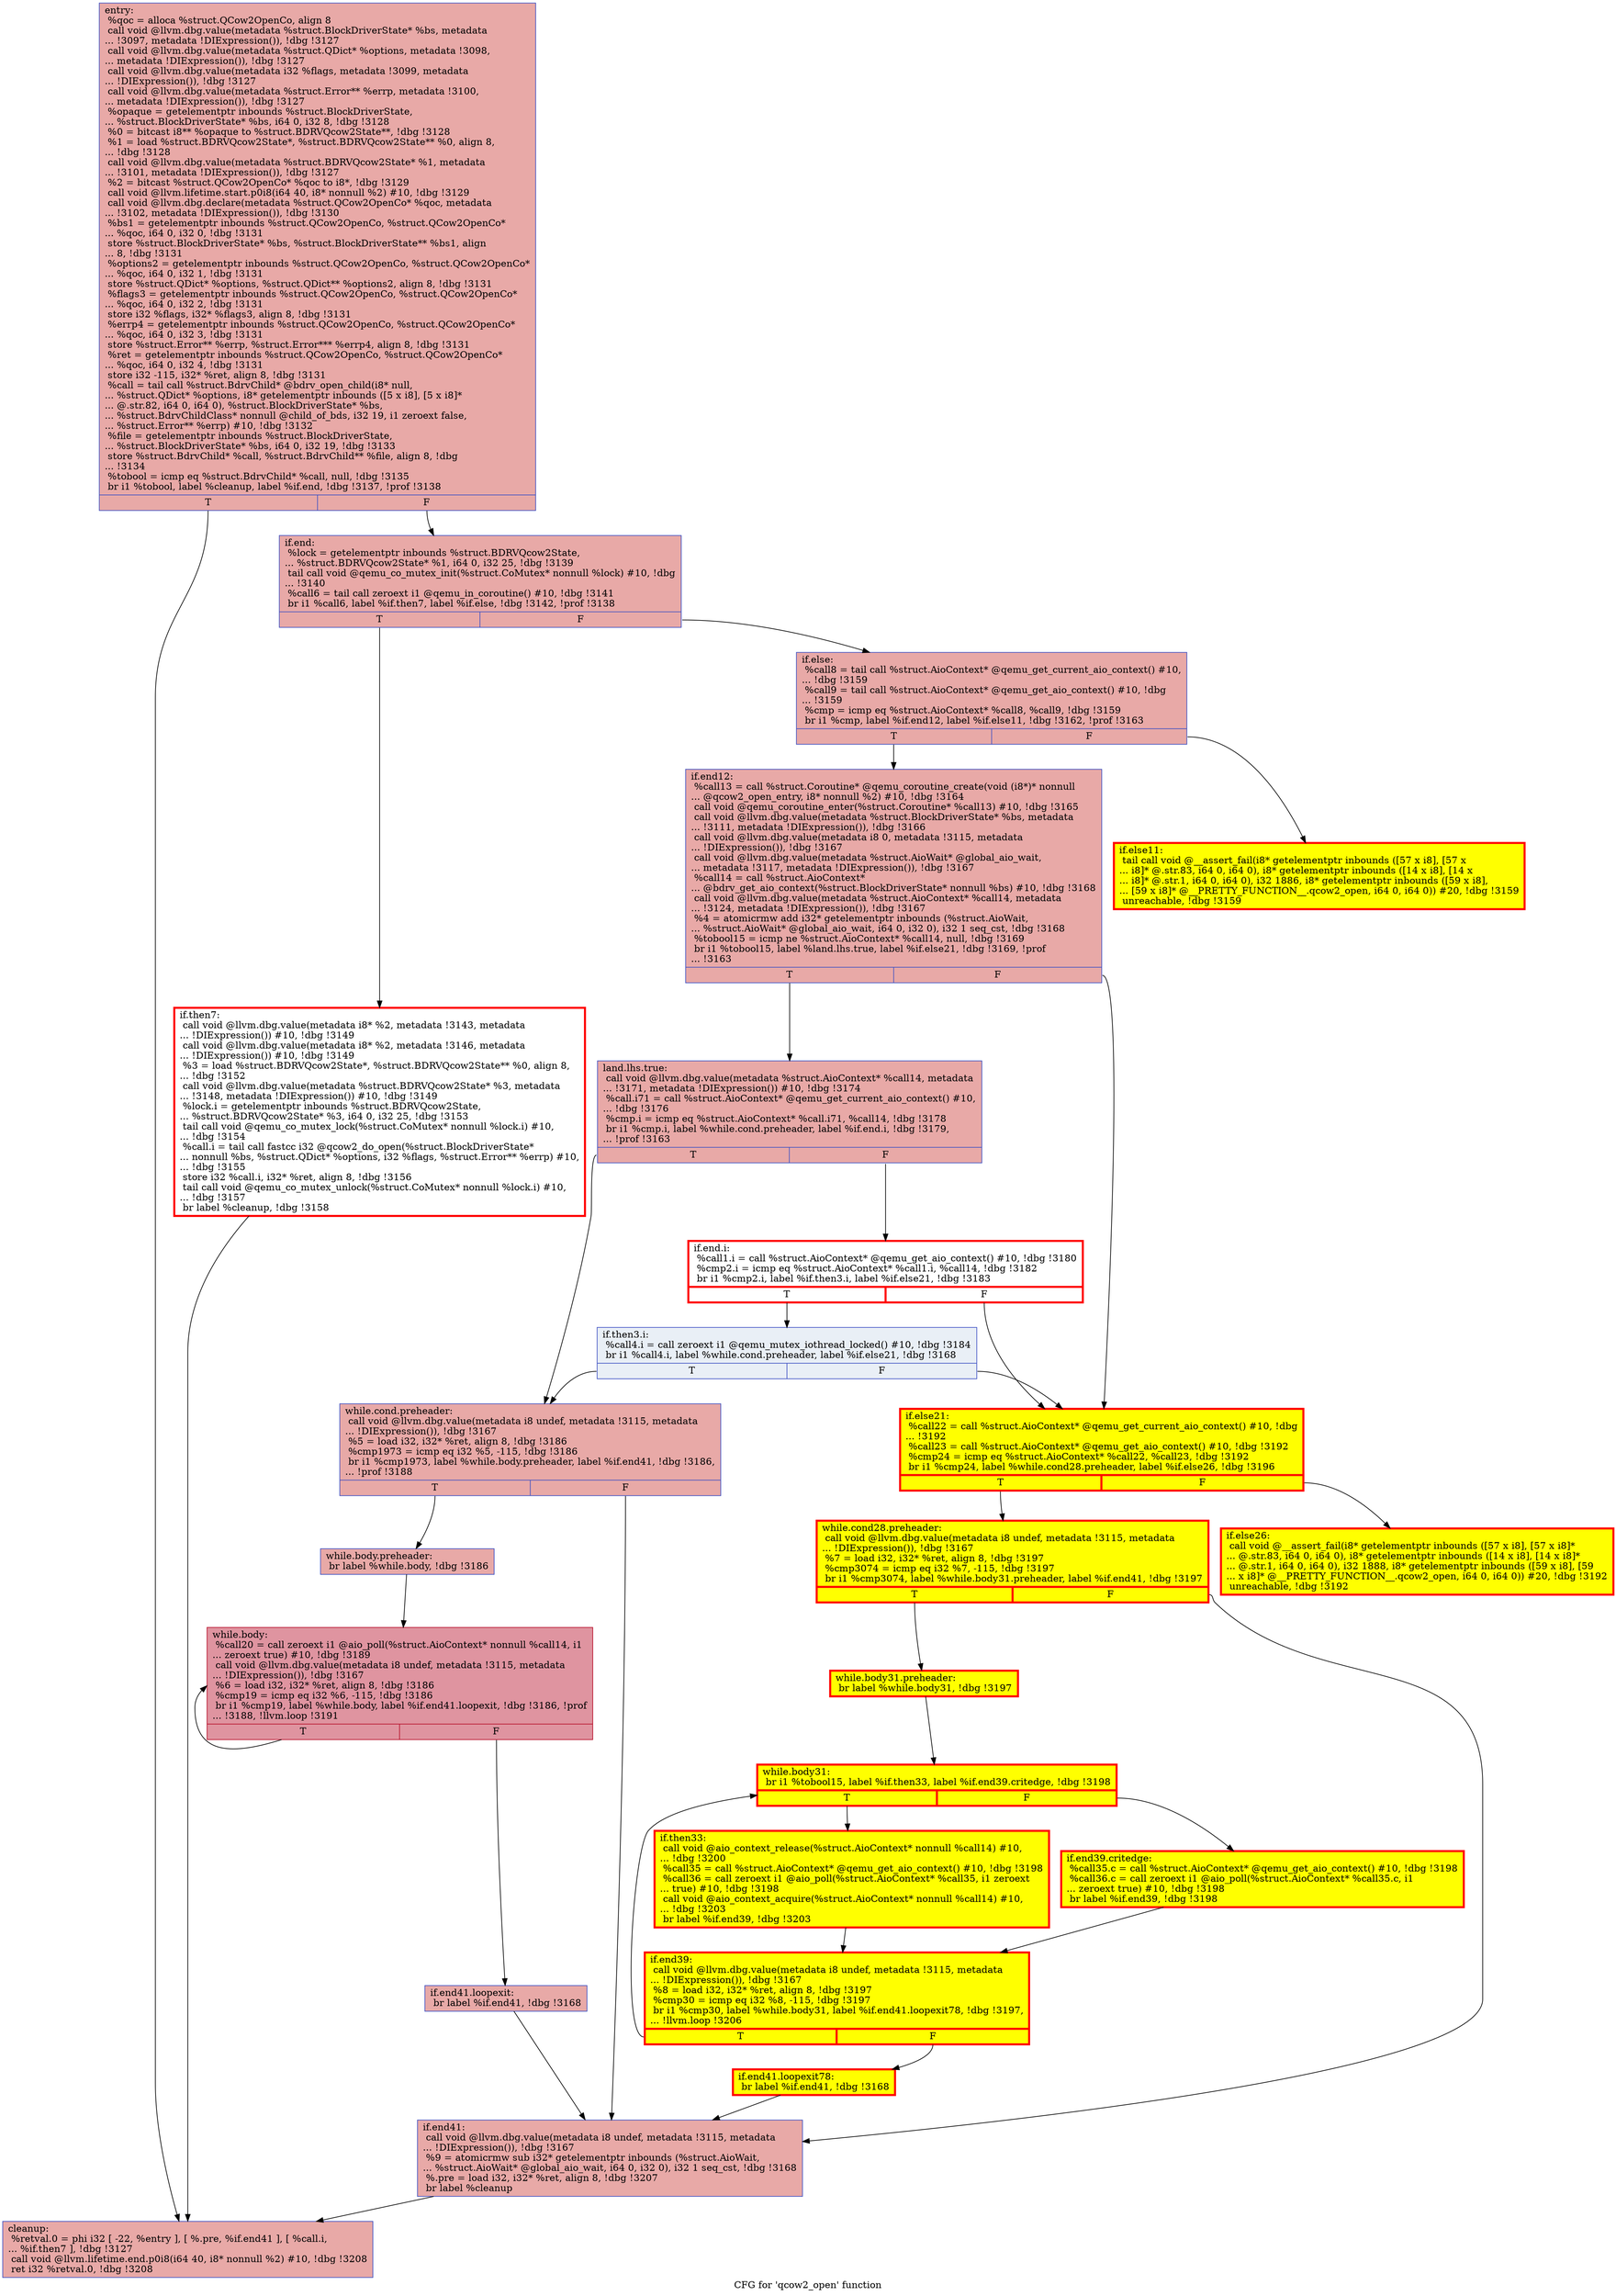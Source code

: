 digraph "CFG for 'qcow2_open' function" {
	label="CFG for 'qcow2_open' function";

	Node0x559535c00220 [shape=record,color="#3d50c3ff", style=filled, fillcolor="#ca3b3770",label="{entry:\l  %qoc = alloca %struct.QCow2OpenCo, align 8\l  call void @llvm.dbg.value(metadata %struct.BlockDriverState* %bs, metadata\l... !3097, metadata !DIExpression()), !dbg !3127\l  call void @llvm.dbg.value(metadata %struct.QDict* %options, metadata !3098,\l... metadata !DIExpression()), !dbg !3127\l  call void @llvm.dbg.value(metadata i32 %flags, metadata !3099, metadata\l... !DIExpression()), !dbg !3127\l  call void @llvm.dbg.value(metadata %struct.Error** %errp, metadata !3100,\l... metadata !DIExpression()), !dbg !3127\l  %opaque = getelementptr inbounds %struct.BlockDriverState,\l... %struct.BlockDriverState* %bs, i64 0, i32 8, !dbg !3128\l  %0 = bitcast i8** %opaque to %struct.BDRVQcow2State**, !dbg !3128\l  %1 = load %struct.BDRVQcow2State*, %struct.BDRVQcow2State** %0, align 8,\l... !dbg !3128\l  call void @llvm.dbg.value(metadata %struct.BDRVQcow2State* %1, metadata\l... !3101, metadata !DIExpression()), !dbg !3127\l  %2 = bitcast %struct.QCow2OpenCo* %qoc to i8*, !dbg !3129\l  call void @llvm.lifetime.start.p0i8(i64 40, i8* nonnull %2) #10, !dbg !3129\l  call void @llvm.dbg.declare(metadata %struct.QCow2OpenCo* %qoc, metadata\l... !3102, metadata !DIExpression()), !dbg !3130\l  %bs1 = getelementptr inbounds %struct.QCow2OpenCo, %struct.QCow2OpenCo*\l... %qoc, i64 0, i32 0, !dbg !3131\l  store %struct.BlockDriverState* %bs, %struct.BlockDriverState** %bs1, align\l... 8, !dbg !3131\l  %options2 = getelementptr inbounds %struct.QCow2OpenCo, %struct.QCow2OpenCo*\l... %qoc, i64 0, i32 1, !dbg !3131\l  store %struct.QDict* %options, %struct.QDict** %options2, align 8, !dbg !3131\l  %flags3 = getelementptr inbounds %struct.QCow2OpenCo, %struct.QCow2OpenCo*\l... %qoc, i64 0, i32 2, !dbg !3131\l  store i32 %flags, i32* %flags3, align 8, !dbg !3131\l  %errp4 = getelementptr inbounds %struct.QCow2OpenCo, %struct.QCow2OpenCo*\l... %qoc, i64 0, i32 3, !dbg !3131\l  store %struct.Error** %errp, %struct.Error*** %errp4, align 8, !dbg !3131\l  %ret = getelementptr inbounds %struct.QCow2OpenCo, %struct.QCow2OpenCo*\l... %qoc, i64 0, i32 4, !dbg !3131\l  store i32 -115, i32* %ret, align 8, !dbg !3131\l  %call = tail call %struct.BdrvChild* @bdrv_open_child(i8* null,\l... %struct.QDict* %options, i8* getelementptr inbounds ([5 x i8], [5 x i8]*\l... @.str.82, i64 0, i64 0), %struct.BlockDriverState* %bs,\l... %struct.BdrvChildClass* nonnull @child_of_bds, i32 19, i1 zeroext false,\l... %struct.Error** %errp) #10, !dbg !3132\l  %file = getelementptr inbounds %struct.BlockDriverState,\l... %struct.BlockDriverState* %bs, i64 0, i32 19, !dbg !3133\l  store %struct.BdrvChild* %call, %struct.BdrvChild** %file, align 8, !dbg\l... !3134\l  %tobool = icmp eq %struct.BdrvChild* %call, null, !dbg !3135\l  br i1 %tobool, label %cleanup, label %if.end, !dbg !3137, !prof !3138\l|{<s0>T|<s1>F}}"];
	Node0x559535c00220:s0 -> Node0x559535c9cb50;
	Node0x559535c00220:s1 -> Node0x559535c9f480;
	Node0x559535c9f480 [shape=record,color="#3d50c3ff", style=filled, fillcolor="#ca3b3770",label="{if.end:                                           \l  %lock = getelementptr inbounds %struct.BDRVQcow2State,\l... %struct.BDRVQcow2State* %1, i64 0, i32 25, !dbg !3139\l  tail call void @qemu_co_mutex_init(%struct.CoMutex* nonnull %lock) #10, !dbg\l... !3140\l  %call6 = tail call zeroext i1 @qemu_in_coroutine() #10, !dbg !3141\l  br i1 %call6, label %if.then7, label %if.else, !dbg !3142, !prof !3138\l|{<s0>T|<s1>F}}"];
	Node0x559535c9f480:s0 -> Node0x559535ca08e0;
	Node0x559535c9f480:s1 -> Node0x559535ca0980;
	Node0x559535ca08e0 [shape=record,penwidth=3.0, color="red",label="{if.then7:                                         \l  call void @llvm.dbg.value(metadata i8* %2, metadata !3143, metadata\l... !DIExpression()) #10, !dbg !3149\l  call void @llvm.dbg.value(metadata i8* %2, metadata !3146, metadata\l... !DIExpression()) #10, !dbg !3149\l  %3 = load %struct.BDRVQcow2State*, %struct.BDRVQcow2State** %0, align 8,\l... !dbg !3152\l  call void @llvm.dbg.value(metadata %struct.BDRVQcow2State* %3, metadata\l... !3148, metadata !DIExpression()) #10, !dbg !3149\l  %lock.i = getelementptr inbounds %struct.BDRVQcow2State,\l... %struct.BDRVQcow2State* %3, i64 0, i32 25, !dbg !3153\l  tail call void @qemu_co_mutex_lock(%struct.CoMutex* nonnull %lock.i) #10,\l... !dbg !3154\l  %call.i = tail call fastcc i32 @qcow2_do_open(%struct.BlockDriverState*\l... nonnull %bs, %struct.QDict* %options, i32 %flags, %struct.Error** %errp) #10,\l... !dbg !3155\l  store i32 %call.i, i32* %ret, align 8, !dbg !3156\l  tail call void @qemu_co_mutex_unlock(%struct.CoMutex* nonnull %lock.i) #10,\l... !dbg !3157\l  br label %cleanup, !dbg !3158\l}"];
	Node0x559535ca08e0 -> Node0x559535c9cb50;
	Node0x559535ca0980 [shape=record,color="#3d50c3ff", style=filled, fillcolor="#ca3b3770",label="{if.else:                                          \l  %call8 = tail call %struct.AioContext* @qemu_get_current_aio_context() #10,\l... !dbg !3159\l  %call9 = tail call %struct.AioContext* @qemu_get_aio_context() #10, !dbg\l... !3159\l  %cmp = icmp eq %struct.AioContext* %call8, %call9, !dbg !3159\l  br i1 %cmp, label %if.end12, label %if.else11, !dbg !3162, !prof !3163\l|{<s0>T|<s1>F}}"];
	Node0x559535ca0980:s0 -> Node0x559535ca12d0;
	Node0x559535ca0980:s1 -> Node0x559535ca1320;
	Node0x559535ca1320 [shape=record,penwidth=3.0, style="filled", color="red", fillcolor="yellow",label="{if.else11:                                        \l  tail call void @__assert_fail(i8* getelementptr inbounds ([57 x i8], [57 x\l... i8]* @.str.83, i64 0, i64 0), i8* getelementptr inbounds ([14 x i8], [14 x\l... i8]* @.str.1, i64 0, i64 0), i32 1886, i8* getelementptr inbounds ([59 x i8],\l... [59 x i8]* @__PRETTY_FUNCTION__.qcow2_open, i64 0, i64 0)) #20, !dbg !3159\l  unreachable, !dbg !3159\l}"];
	Node0x559535ca12d0 [shape=record,color="#3d50c3ff", style=filled, fillcolor="#ca3b3770",label="{if.end12:                                         \l  %call13 = call %struct.Coroutine* @qemu_coroutine_create(void (i8*)* nonnull\l... @qcow2_open_entry, i8* nonnull %2) #10, !dbg !3164\l  call void @qemu_coroutine_enter(%struct.Coroutine* %call13) #10, !dbg !3165\l  call void @llvm.dbg.value(metadata %struct.BlockDriverState* %bs, metadata\l... !3111, metadata !DIExpression()), !dbg !3166\l  call void @llvm.dbg.value(metadata i8 0, metadata !3115, metadata\l... !DIExpression()), !dbg !3167\l  call void @llvm.dbg.value(metadata %struct.AioWait* @global_aio_wait,\l... metadata !3117, metadata !DIExpression()), !dbg !3167\l  %call14 = call %struct.AioContext*\l... @bdrv_get_aio_context(%struct.BlockDriverState* nonnull %bs) #10, !dbg !3168\l  call void @llvm.dbg.value(metadata %struct.AioContext* %call14, metadata\l... !3124, metadata !DIExpression()), !dbg !3167\l  %4 = atomicrmw add i32* getelementptr inbounds (%struct.AioWait,\l... %struct.AioWait* @global_aio_wait, i64 0, i32 0), i32 1 seq_cst, !dbg !3168\l  %tobool15 = icmp ne %struct.AioContext* %call14, null, !dbg !3169\l  br i1 %tobool15, label %land.lhs.true, label %if.else21, !dbg !3169, !prof\l... !3163\l|{<s0>T|<s1>F}}"];
	Node0x559535ca12d0:s0 -> Node0x559535b17cb0;
	Node0x559535ca12d0:s1 -> Node0x559535b17c40;
	Node0x559535b17cb0 [shape=record,color="#3d50c3ff", style=filled, fillcolor="#ca3b3770",label="{land.lhs.true:                                    \l  call void @llvm.dbg.value(metadata %struct.AioContext* %call14, metadata\l... !3171, metadata !DIExpression()) #10, !dbg !3174\l  %call.i71 = call %struct.AioContext* @qemu_get_current_aio_context() #10,\l... !dbg !3176\l  %cmp.i = icmp eq %struct.AioContext* %call.i71, %call14, !dbg !3178\l  br i1 %cmp.i, label %while.cond.preheader, label %if.end.i, !dbg !3179,\l... !prof !3163\l|{<s0>T|<s1>F}}"];
	Node0x559535b17cb0:s0 -> Node0x559535d106e0;
	Node0x559535b17cb0:s1 -> Node0x559535391df0;
	Node0x559535391df0 [shape=record,penwidth=3.0, color="red",label="{if.end.i:                                         \l  %call1.i = call %struct.AioContext* @qemu_get_aio_context() #10, !dbg !3180\l  %cmp2.i = icmp eq %struct.AioContext* %call1.i, %call14, !dbg !3182\l  br i1 %cmp2.i, label %if.then3.i, label %if.else21, !dbg !3183\l|{<s0>T|<s1>F}}"];
	Node0x559535391df0:s0 -> Node0x559535d592d0;
	Node0x559535391df0:s1 -> Node0x559535b17c40;
	Node0x559535d592d0 [shape=record,color="#3d50c3ff", style=filled, fillcolor="#cedaeb70",label="{if.then3.i:                                       \l  %call4.i = call zeroext i1 @qemu_mutex_iothread_locked() #10, !dbg !3184\l  br i1 %call4.i, label %while.cond.preheader, label %if.else21, !dbg !3168\l|{<s0>T|<s1>F}}"];
	Node0x559535d592d0:s0 -> Node0x559535d106e0;
	Node0x559535d592d0:s1 -> Node0x559535b17c40;
	Node0x559535d106e0 [shape=record,color="#3d50c3ff", style=filled, fillcolor="#ca3b3770",label="{while.cond.preheader:                             \l  call void @llvm.dbg.value(metadata i8 undef, metadata !3115, metadata\l... !DIExpression()), !dbg !3167\l  %5 = load i32, i32* %ret, align 8, !dbg !3186\l  %cmp1973 = icmp eq i32 %5, -115, !dbg !3186\l  br i1 %cmp1973, label %while.body.preheader, label %if.end41, !dbg !3186,\l... !prof !3188\l|{<s0>T|<s1>F}}"];
	Node0x559535d106e0:s0 -> Node0x559535d340a0;
	Node0x559535d106e0:s1 -> Node0x559535b17bd0;
	Node0x559535d340a0 [shape=record,color="#3d50c3ff", style=filled, fillcolor="#ca3b3770",label="{while.body.preheader:                             \l  br label %while.body, !dbg !3186\l}"];
	Node0x559535d340a0 -> Node0x559535c9f8c0;
	Node0x559535c9f8c0 [shape=record,color="#b70d28ff", style=filled, fillcolor="#b70d2870",label="{while.body:                                       \l  %call20 = call zeroext i1 @aio_poll(%struct.AioContext* nonnull %call14, i1\l... zeroext true) #10, !dbg !3189\l  call void @llvm.dbg.value(metadata i8 undef, metadata !3115, metadata\l... !DIExpression()), !dbg !3167\l  %6 = load i32, i32* %ret, align 8, !dbg !3186\l  %cmp19 = icmp eq i32 %6, -115, !dbg !3186\l  br i1 %cmp19, label %while.body, label %if.end41.loopexit, !dbg !3186, !prof\l... !3188, !llvm.loop !3191\l|{<s0>T|<s1>F}}"];
	Node0x559535c9f8c0:s0 -> Node0x559535c9f8c0;
	Node0x559535c9f8c0:s1 -> Node0x559535c32400;
	Node0x559535b17c40 [shape=record,penwidth=3.0, style="filled", color="red", fillcolor="yellow",label="{if.else21:                                        \l  %call22 = call %struct.AioContext* @qemu_get_current_aio_context() #10, !dbg\l... !3192\l  %call23 = call %struct.AioContext* @qemu_get_aio_context() #10, !dbg !3192\l  %cmp24 = icmp eq %struct.AioContext* %call22, %call23, !dbg !3192\l  br i1 %cmp24, label %while.cond28.preheader, label %if.else26, !dbg !3196\l|{<s0>T|<s1>F}}"];
	Node0x559535b17c40:s0 -> Node0x559535c2c930;
	Node0x559535b17c40:s1 -> Node0x559535caa450;
	Node0x559535c2c930 [shape=record,penwidth=3.0, style="filled", color="red", fillcolor="yellow",label="{while.cond28.preheader:                           \l  call void @llvm.dbg.value(metadata i8 undef, metadata !3115, metadata\l... !DIExpression()), !dbg !3167\l  %7 = load i32, i32* %ret, align 8, !dbg !3197\l  %cmp3074 = icmp eq i32 %7, -115, !dbg !3197\l  br i1 %cmp3074, label %while.body31.preheader, label %if.end41, !dbg !3197\l|{<s0>T|<s1>F}}"];
	Node0x559535c2c930:s0 -> Node0x559535bca600;
	Node0x559535c2c930:s1 -> Node0x559535b17bd0;
	Node0x559535bca600 [shape=record,penwidth=3.0, style="filled", color="red", fillcolor="yellow",label="{while.body31.preheader:                           \l  br label %while.body31, !dbg !3197\l}"];
	Node0x559535bca600 -> Node0x559535caa870;
	Node0x559535caa450 [shape=record,penwidth=3.0, style="filled", color="red", fillcolor="yellow",label="{if.else26:                                        \l  call void @__assert_fail(i8* getelementptr inbounds ([57 x i8], [57 x i8]*\l... @.str.83, i64 0, i64 0), i8* getelementptr inbounds ([14 x i8], [14 x i8]*\l... @.str.1, i64 0, i64 0), i32 1888, i8* getelementptr inbounds ([59 x i8], [59\l... x i8]* @__PRETTY_FUNCTION__.qcow2_open, i64 0, i64 0)) #20, !dbg !3192\l  unreachable, !dbg !3192\l}"];
	Node0x559535caa870 [shape=record,penwidth=3.0, style="filled", color="red", fillcolor="yellow",label="{while.body31:                                     \l  br i1 %tobool15, label %if.then33, label %if.end39.critedge, !dbg !3198\l|{<s0>T|<s1>F}}"];
	Node0x559535caa870:s0 -> Node0x559535caaa10;
	Node0x559535caa870:s1 -> Node0x559535c994c0;
	Node0x559535caaa10 [shape=record,penwidth=3.0, style="filled", color="red", fillcolor="yellow",label="{if.then33:                                        \l  call void @aio_context_release(%struct.AioContext* nonnull %call14) #10,\l... !dbg !3200\l  %call35 = call %struct.AioContext* @qemu_get_aio_context() #10, !dbg !3198\l  %call36 = call zeroext i1 @aio_poll(%struct.AioContext* %call35, i1 zeroext\l... true) #10, !dbg !3198\l  call void @aio_context_acquire(%struct.AioContext* nonnull %call14) #10,\l... !dbg !3203\l  br label %if.end39, !dbg !3203\l}"];
	Node0x559535caaa10 -> Node0x559535cab2c0;
	Node0x559535c994c0 [shape=record,penwidth=3.0, style="filled", color="red", fillcolor="yellow",label="{if.end39.critedge:                                \l  %call35.c = call %struct.AioContext* @qemu_get_aio_context() #10, !dbg !3198\l  %call36.c = call zeroext i1 @aio_poll(%struct.AioContext* %call35.c, i1\l... zeroext true) #10, !dbg !3198\l  br label %if.end39, !dbg !3198\l}"];
	Node0x559535c994c0 -> Node0x559535cab2c0;
	Node0x559535cab2c0 [shape=record,penwidth=3.0, style="filled", color="red", fillcolor="yellow",label="{if.end39:                                         \l  call void @llvm.dbg.value(metadata i8 undef, metadata !3115, metadata\l... !DIExpression()), !dbg !3167\l  %8 = load i32, i32* %ret, align 8, !dbg !3197\l  %cmp30 = icmp eq i32 %8, -115, !dbg !3197\l  br i1 %cmp30, label %while.body31, label %if.end41.loopexit78, !dbg !3197,\l... !llvm.loop !3206\l|{<s0>T|<s1>F}}"];
	Node0x559535cab2c0:s0 -> Node0x559535caa870;
	Node0x559535cab2c0:s1 -> Node0x559535bca560;
	Node0x559535c32400 [shape=record,color="#3d50c3ff", style=filled, fillcolor="#ca3b3770",label="{if.end41.loopexit:                                \l  br label %if.end41, !dbg !3168\l}"];
	Node0x559535c32400 -> Node0x559535b17bd0;
	Node0x559535bca560 [shape=record,penwidth=3.0, style="filled", color="red", fillcolor="yellow",label="{if.end41.loopexit78:                              \l  br label %if.end41, !dbg !3168\l}"];
	Node0x559535bca560 -> Node0x559535b17bd0;
	Node0x559535b17bd0 [shape=record,color="#3d50c3ff", style=filled, fillcolor="#ca3b3770",label="{if.end41:                                         \l  call void @llvm.dbg.value(metadata i8 undef, metadata !3115, metadata\l... !DIExpression()), !dbg !3167\l  %9 = atomicrmw sub i32* getelementptr inbounds (%struct.AioWait,\l... %struct.AioWait* @global_aio_wait, i64 0, i32 0), i32 1 seq_cst, !dbg !3168\l  %.pre = load i32, i32* %ret, align 8, !dbg !3207\l  br label %cleanup\l}"];
	Node0x559535b17bd0 -> Node0x559535c9cb50;
	Node0x559535c9cb50 [shape=record,color="#3d50c3ff", style=filled, fillcolor="#ca3b3770",label="{cleanup:                                          \l  %retval.0 = phi i32 [ -22, %entry ], [ %.pre, %if.end41 ], [ %call.i,\l... %if.then7 ], !dbg !3127\l  call void @llvm.lifetime.end.p0i8(i64 40, i8* nonnull %2) #10, !dbg !3208\l  ret i32 %retval.0, !dbg !3208\l}"];
}
